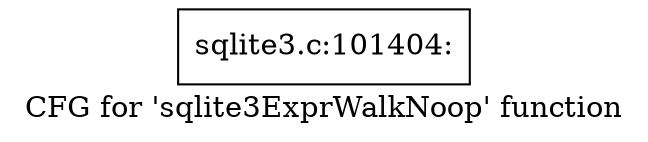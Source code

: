 digraph "CFG for 'sqlite3ExprWalkNoop' function" {
	label="CFG for 'sqlite3ExprWalkNoop' function";

	Node0x55c0f6449a60 [shape=record,label="{sqlite3.c:101404:}"];
}
